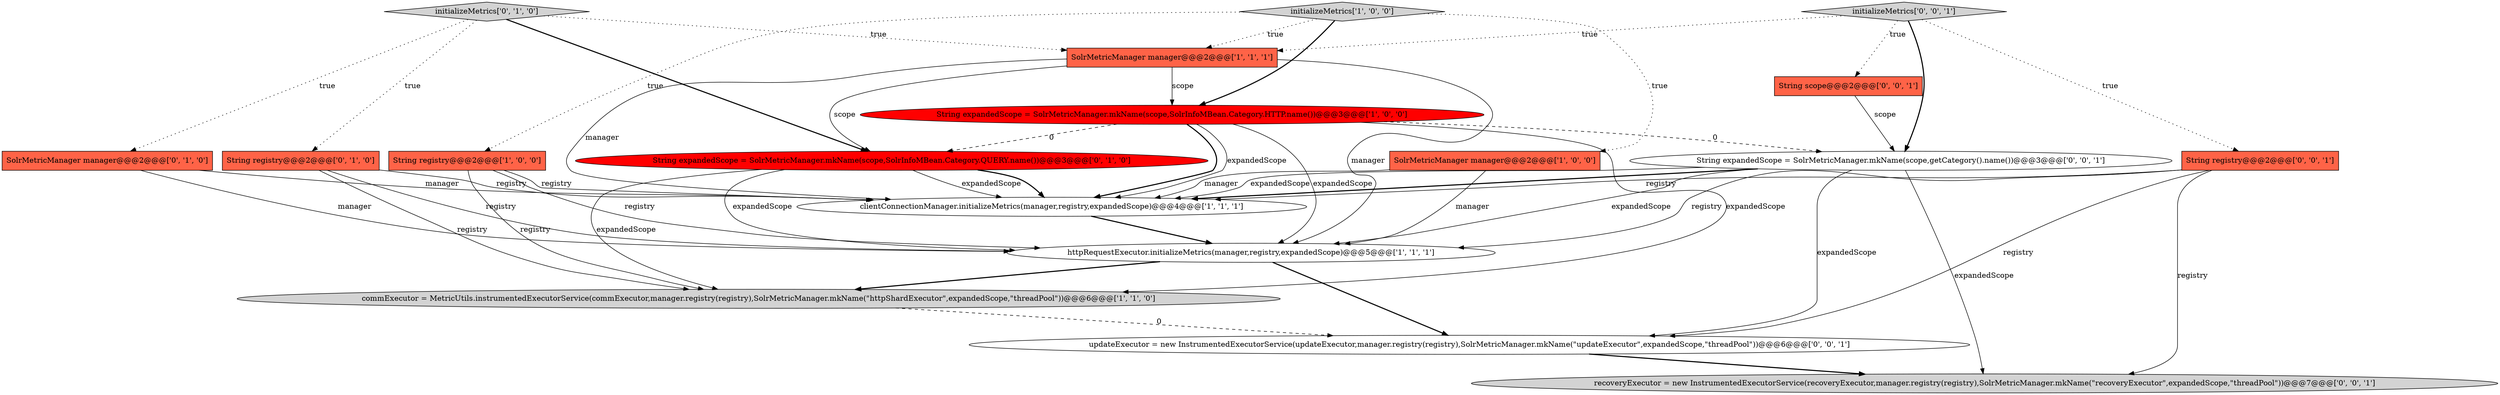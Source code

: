 digraph {
14 [style = filled, label = "String expandedScope = SolrMetricManager.mkName(scope,getCategory().name())@@@3@@@['0', '0', '1']", fillcolor = white, shape = ellipse image = "AAA0AAABBB3BBB"];
0 [style = filled, label = "httpRequestExecutor.initializeMetrics(manager,registry,expandedScope)@@@5@@@['1', '1', '1']", fillcolor = white, shape = ellipse image = "AAA0AAABBB1BBB"];
12 [style = filled, label = "updateExecutor = new InstrumentedExecutorService(updateExecutor,manager.registry(registry),SolrMetricManager.mkName(\"updateExecutor\",expandedScope,\"threadPool\"))@@@6@@@['0', '0', '1']", fillcolor = white, shape = ellipse image = "AAA0AAABBB3BBB"];
17 [style = filled, label = "recoveryExecutor = new InstrumentedExecutorService(recoveryExecutor,manager.registry(registry),SolrMetricManager.mkName(\"recoveryExecutor\",expandedScope,\"threadPool\"))@@@7@@@['0', '0', '1']", fillcolor = lightgray, shape = ellipse image = "AAA0AAABBB3BBB"];
9 [style = filled, label = "SolrMetricManager manager@@@2@@@['0', '1', '0']", fillcolor = tomato, shape = box image = "AAA0AAABBB2BBB"];
4 [style = filled, label = "String expandedScope = SolrMetricManager.mkName(scope,SolrInfoMBean.Category.HTTP.name())@@@3@@@['1', '0', '0']", fillcolor = red, shape = ellipse image = "AAA1AAABBB1BBB"];
6 [style = filled, label = "SolrMetricManager manager@@@2@@@['1', '1', '1']", fillcolor = tomato, shape = box image = "AAA0AAABBB1BBB"];
13 [style = filled, label = "initializeMetrics['0', '0', '1']", fillcolor = lightgray, shape = diamond image = "AAA0AAABBB3BBB"];
7 [style = filled, label = "initializeMetrics['1', '0', '0']", fillcolor = lightgray, shape = diamond image = "AAA0AAABBB1BBB"];
8 [style = filled, label = "String expandedScope = SolrMetricManager.mkName(scope,SolrInfoMBean.Category.QUERY.name())@@@3@@@['0', '1', '0']", fillcolor = red, shape = ellipse image = "AAA1AAABBB2BBB"];
11 [style = filled, label = "String registry@@@2@@@['0', '1', '0']", fillcolor = tomato, shape = box image = "AAA0AAABBB2BBB"];
5 [style = filled, label = "commExecutor = MetricUtils.instrumentedExecutorService(commExecutor,manager.registry(registry),SolrMetricManager.mkName(\"httpShardExecutor\",expandedScope,\"threadPool\"))@@@6@@@['1', '1', '0']", fillcolor = lightgray, shape = ellipse image = "AAA0AAABBB1BBB"];
2 [style = filled, label = "clientConnectionManager.initializeMetrics(manager,registry,expandedScope)@@@4@@@['1', '1', '1']", fillcolor = white, shape = ellipse image = "AAA0AAABBB1BBB"];
10 [style = filled, label = "initializeMetrics['0', '1', '0']", fillcolor = lightgray, shape = diamond image = "AAA0AAABBB2BBB"];
1 [style = filled, label = "SolrMetricManager manager@@@2@@@['1', '0', '0']", fillcolor = tomato, shape = box image = "AAA0AAABBB1BBB"];
16 [style = filled, label = "String registry@@@2@@@['0', '0', '1']", fillcolor = tomato, shape = box image = "AAA0AAABBB3BBB"];
15 [style = filled, label = "String scope@@@2@@@['0', '0', '1']", fillcolor = tomato, shape = box image = "AAA0AAABBB3BBB"];
3 [style = filled, label = "String registry@@@2@@@['1', '0', '0']", fillcolor = tomato, shape = box image = "AAA0AAABBB1BBB"];
8->0 [style = solid, label="expandedScope"];
9->0 [style = solid, label="manager"];
13->6 [style = dotted, label="true"];
8->5 [style = solid, label="expandedScope"];
13->16 [style = dotted, label="true"];
6->2 [style = solid, label="manager"];
1->2 [style = solid, label="manager"];
3->5 [style = solid, label="registry"];
7->6 [style = dotted, label="true"];
10->6 [style = dotted, label="true"];
5->12 [style = dashed, label="0"];
8->2 [style = solid, label="expandedScope"];
11->2 [style = solid, label="registry"];
3->2 [style = solid, label="registry"];
16->17 [style = solid, label="registry"];
16->12 [style = solid, label="registry"];
0->12 [style = bold, label=""];
12->17 [style = bold, label=""];
16->2 [style = solid, label="registry"];
4->2 [style = bold, label=""];
7->4 [style = bold, label=""];
14->12 [style = solid, label="expandedScope"];
14->17 [style = solid, label="expandedScope"];
10->9 [style = dotted, label="true"];
9->2 [style = solid, label="manager"];
6->4 [style = solid, label="scope"];
3->0 [style = solid, label="registry"];
6->0 [style = solid, label="manager"];
15->14 [style = solid, label="scope"];
16->0 [style = solid, label="registry"];
1->0 [style = solid, label="manager"];
2->0 [style = bold, label=""];
10->8 [style = bold, label=""];
8->2 [style = bold, label=""];
10->11 [style = dotted, label="true"];
7->3 [style = dotted, label="true"];
4->5 [style = solid, label="expandedScope"];
11->5 [style = solid, label="registry"];
14->2 [style = solid, label="expandedScope"];
4->8 [style = dashed, label="0"];
13->15 [style = dotted, label="true"];
14->2 [style = bold, label=""];
4->14 [style = dashed, label="0"];
4->2 [style = solid, label="expandedScope"];
4->0 [style = solid, label="expandedScope"];
11->0 [style = solid, label="registry"];
14->0 [style = solid, label="expandedScope"];
7->1 [style = dotted, label="true"];
13->14 [style = bold, label=""];
6->8 [style = solid, label="scope"];
0->5 [style = bold, label=""];
}
